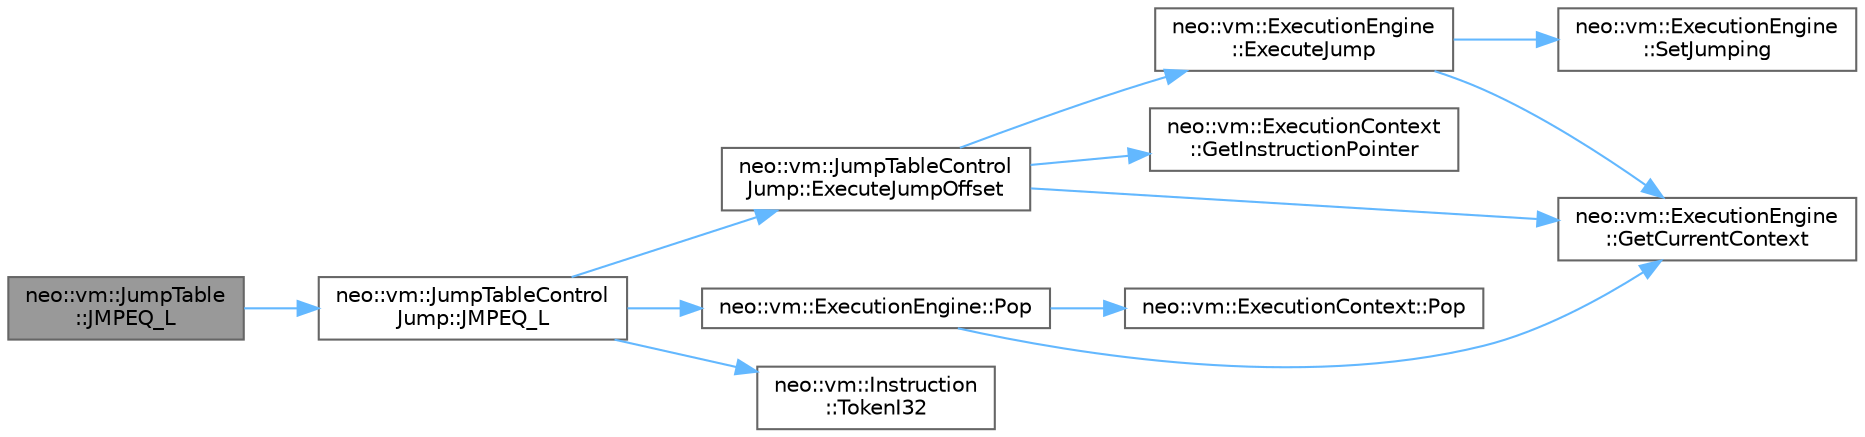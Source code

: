 digraph "neo::vm::JumpTable::JMPEQ_L"
{
 // LATEX_PDF_SIZE
  bgcolor="transparent";
  edge [fontname=Helvetica,fontsize=10,labelfontname=Helvetica,labelfontsize=10];
  node [fontname=Helvetica,fontsize=10,shape=box,height=0.2,width=0.4];
  rankdir="LR";
  Node1 [id="Node000001",label="neo::vm::JumpTable\l::JMPEQ_L",height=0.2,width=0.4,color="gray40", fillcolor="grey60", style="filled", fontcolor="black",tooltip=" "];
  Node1 -> Node2 [id="edge1_Node000001_Node000002",color="steelblue1",style="solid",tooltip=" "];
  Node2 [id="Node000002",label="neo::vm::JumpTableControl\lJump::JMPEQ_L",height=0.2,width=0.4,color="grey40", fillcolor="white", style="filled",URL="$classneo_1_1vm_1_1_jump_table_control_jump.html#a6156ac38974e790bf907909a3bb50494",tooltip=" "];
  Node2 -> Node3 [id="edge2_Node000002_Node000003",color="steelblue1",style="solid",tooltip=" "];
  Node3 [id="Node000003",label="neo::vm::JumpTableControl\lJump::ExecuteJumpOffset",height=0.2,width=0.4,color="grey40", fillcolor="white", style="filled",URL="$classneo_1_1vm_1_1_jump_table_control_jump.html#ad30d15efb2c0df829e066f5deaafe0fe",tooltip=" "];
  Node3 -> Node4 [id="edge3_Node000003_Node000004",color="steelblue1",style="solid",tooltip=" "];
  Node4 [id="Node000004",label="neo::vm::ExecutionEngine\l::ExecuteJump",height=0.2,width=0.4,color="grey40", fillcolor="white", style="filled",URL="$classneo_1_1vm_1_1_execution_engine.html#a9c1f5ae18961a2b8d61b7f95e28ffbaa",tooltip="Executes a jump operation."];
  Node4 -> Node5 [id="edge4_Node000004_Node000005",color="steelblue1",style="solid",tooltip=" "];
  Node5 [id="Node000005",label="neo::vm::ExecutionEngine\l::GetCurrentContext",height=0.2,width=0.4,color="grey40", fillcolor="white", style="filled",URL="$classneo_1_1vm_1_1_execution_engine.html#a8301f5b182f15a7c9302c1b65cbf9220",tooltip="Gets the current context."];
  Node4 -> Node6 [id="edge5_Node000004_Node000006",color="steelblue1",style="solid",tooltip=" "];
  Node6 [id="Node000006",label="neo::vm::ExecutionEngine\l::SetJumping",height=0.2,width=0.4,color="grey40", fillcolor="white", style="filled",URL="$classneo_1_1vm_1_1_execution_engine.html#ae90860e6f9f9747ba4b863b0d364db25",tooltip="Sets the jumping flag."];
  Node3 -> Node5 [id="edge6_Node000003_Node000005",color="steelblue1",style="solid",tooltip=" "];
  Node3 -> Node7 [id="edge7_Node000003_Node000007",color="steelblue1",style="solid",tooltip=" "];
  Node7 [id="Node000007",label="neo::vm::ExecutionContext\l::GetInstructionPointer",height=0.2,width=0.4,color="grey40", fillcolor="white", style="filled",URL="$classneo_1_1vm_1_1_execution_context.html#aa549d6eff2b85a9e6c66a442037b3144",tooltip="Gets the instruction pointer."];
  Node2 -> Node8 [id="edge8_Node000002_Node000008",color="steelblue1",style="solid",tooltip=" "];
  Node8 [id="Node000008",label="neo::vm::ExecutionEngine::Pop",height=0.2,width=0.4,color="grey40", fillcolor="white", style="filled",URL="$classneo_1_1vm_1_1_execution_engine.html#a394ac4f0ef4a6c3e6ad98c2fc8e6ed68",tooltip="Pops an item from the evaluation stack."];
  Node8 -> Node5 [id="edge9_Node000008_Node000005",color="steelblue1",style="solid",tooltip=" "];
  Node8 -> Node9 [id="edge10_Node000008_Node000009",color="steelblue1",style="solid",tooltip=" "];
  Node9 [id="Node000009",label="neo::vm::ExecutionContext::Pop",height=0.2,width=0.4,color="grey40", fillcolor="white", style="filled",URL="$classneo_1_1vm_1_1_execution_context.html#a70bded0f390d335569c242c8d0adc97a",tooltip="Pops an item from the evaluation stack."];
  Node2 -> Node10 [id="edge11_Node000002_Node000010",color="steelblue1",style="solid",tooltip=" "];
  Node10 [id="Node000010",label="neo::vm::Instruction\l::TokenI32",height=0.2,width=0.4,color="grey40", fillcolor="white", style="filled",URL="$classneo_1_1vm_1_1_instruction.html#a4b9659619bb7729b1619e1c881263f0c",tooltip="Gets the first operand as int32_t."];
}
